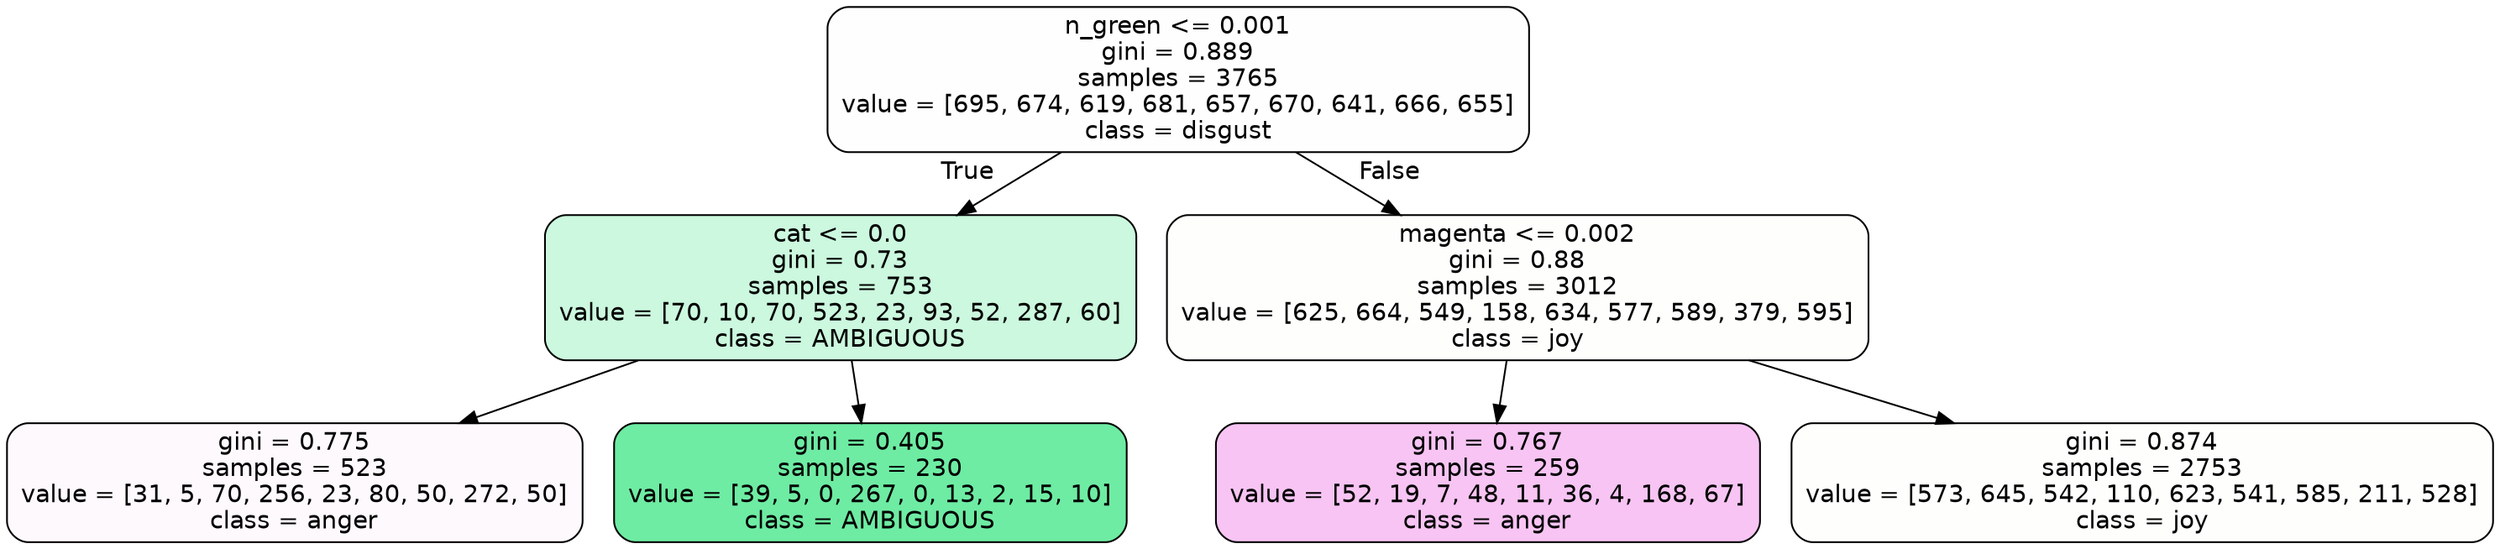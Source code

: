 digraph Tree {
node [shape=box, style="filled, rounded", color="black", fontname=helvetica] ;
edge [fontname=helvetica] ;
0 [label="n_green <= 0.001\ngini = 0.889\nsamples = 3765\nvalue = [695, 674, 619, 681, 657, 670, 641, 666, 655]\nclass = disgust", fillcolor="#e5813901"] ;
1 [label="cat <= 0.0\ngini = 0.73\nsamples = 753\nvalue = [70, 10, 70, 523, 23, 93, 52, 287, 60]\nclass = AMBIGUOUS", fillcolor="#39e58143"] ;
0 -> 1 [labeldistance=2.5, labelangle=45, headlabel="True"] ;
2 [label="gini = 0.775\nsamples = 523\nvalue = [31, 5, 70, 256, 23, 80, 50, 272, 50]\nclass = anger", fillcolor="#e539d707"] ;
1 -> 2 ;
3 [label="gini = 0.405\nsamples = 230\nvalue = [39, 5, 0, 267, 0, 13, 2, 15, 10]\nclass = AMBIGUOUS", fillcolor="#39e581ba"] ;
1 -> 3 ;
4 [label="magenta <= 0.002\ngini = 0.88\nsamples = 3012\nvalue = [625, 664, 549, 158, 634, 577, 589, 379, 595]\nclass = joy", fillcolor="#d7e53902"] ;
0 -> 4 [labeldistance=2.5, labelangle=-45, headlabel="False"] ;
5 [label="gini = 0.767\nsamples = 259\nvalue = [52, 19, 7, 48, 11, 36, 4, 168, 67]\nclass = anger", fillcolor="#e539d74b"] ;
4 -> 5 ;
6 [label="gini = 0.874\nsamples = 2753\nvalue = [573, 645, 542, 110, 623, 541, 585, 211, 528]\nclass = joy", fillcolor="#d7e53902"] ;
4 -> 6 ;
}